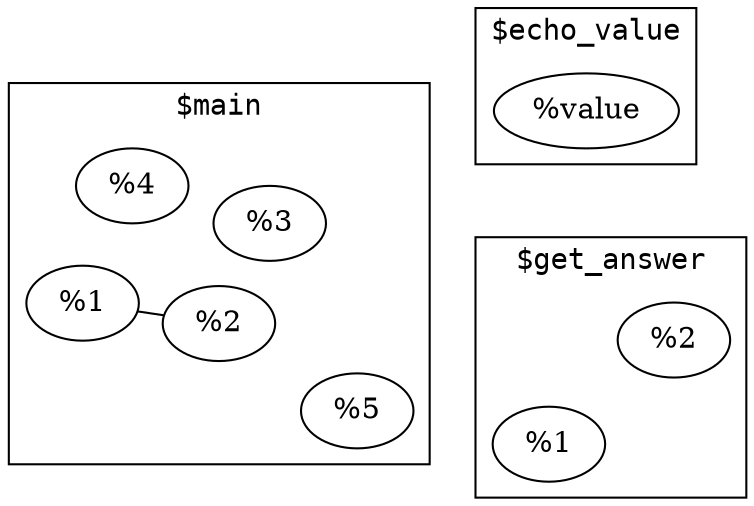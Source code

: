 graph {
   fontname=monospace
   layout=fdp

   subgraph cluster_0 {
      label="$main"
      "$main%1" [label="%1"]
      "$main%1" -- "$main%2"
      "$main%2" [label="%2"]
      "$main%3" [label="%3"]
      "$main%4" [label="%4"]
      "$main%5" [label="%5"]
   }

   subgraph cluster_1 {
      label="$get_answer"
      "$get_answer%1" [label="%1"]
      "$get_answer%2" [label="%2"]
   }

   subgraph cluster_2 {
      label="$echo_value"
      "$echo_value%value" [label="%value"]
   }
}
